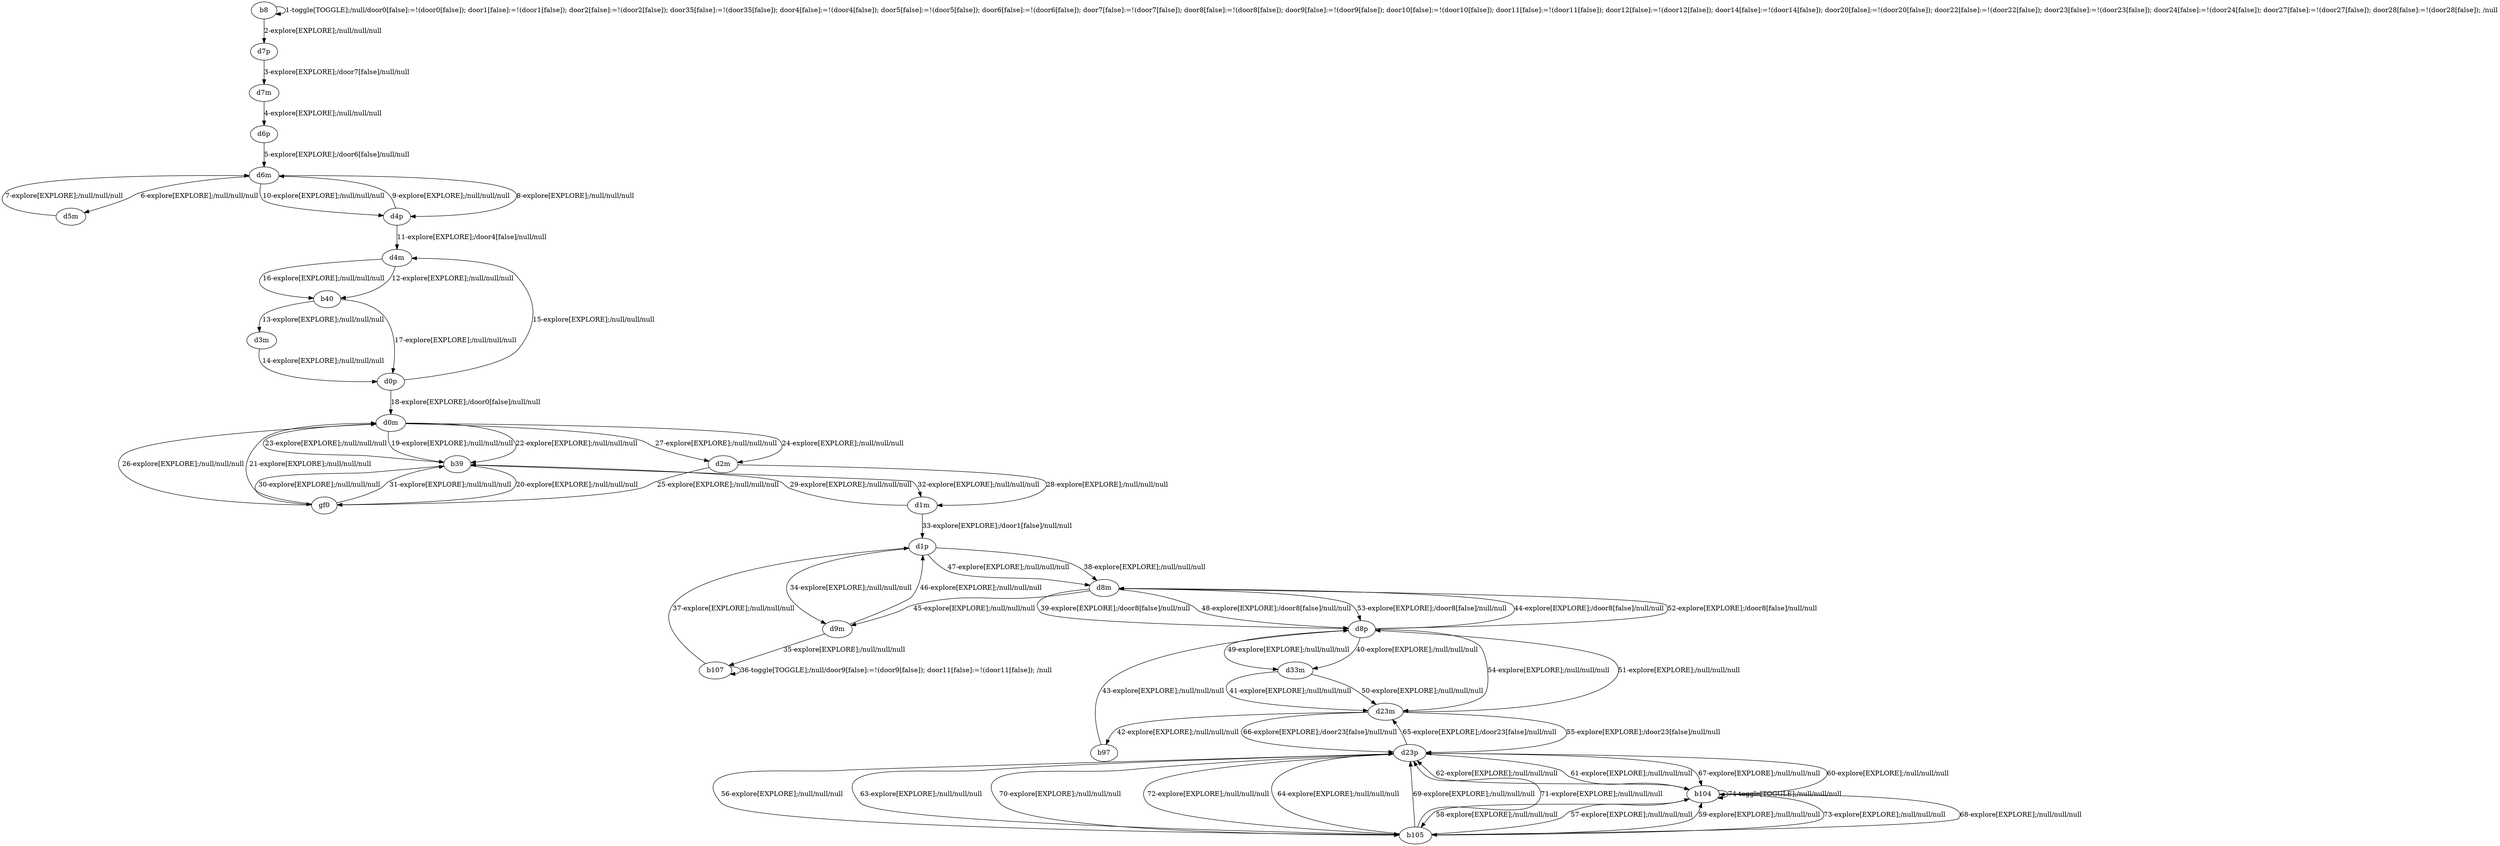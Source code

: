 # Total number of goals covered by this test: 1
# b104 --> b104

digraph g {
"b8" -> "b8" [label = "1-toggle[TOGGLE];/null/door0[false]:=!(door0[false]); door1[false]:=!(door1[false]); door2[false]:=!(door2[false]); door35[false]:=!(door35[false]); door4[false]:=!(door4[false]); door5[false]:=!(door5[false]); door6[false]:=!(door6[false]); door7[false]:=!(door7[false]); door8[false]:=!(door8[false]); door9[false]:=!(door9[false]); door10[false]:=!(door10[false]); door11[false]:=!(door11[false]); door12[false]:=!(door12[false]); door14[false]:=!(door14[false]); door20[false]:=!(door20[false]); door22[false]:=!(door22[false]); door23[false]:=!(door23[false]); door24[false]:=!(door24[false]); door27[false]:=!(door27[false]); door28[false]:=!(door28[false]); /null"];
"b8" -> "d7p" [label = "2-explore[EXPLORE];/null/null/null"];
"d7p" -> "d7m" [label = "3-explore[EXPLORE];/door7[false]/null/null"];
"d7m" -> "d6p" [label = "4-explore[EXPLORE];/null/null/null"];
"d6p" -> "d6m" [label = "5-explore[EXPLORE];/door6[false]/null/null"];
"d6m" -> "d5m" [label = "6-explore[EXPLORE];/null/null/null"];
"d5m" -> "d6m" [label = "7-explore[EXPLORE];/null/null/null"];
"d6m" -> "d4p" [label = "8-explore[EXPLORE];/null/null/null"];
"d4p" -> "d6m" [label = "9-explore[EXPLORE];/null/null/null"];
"d6m" -> "d4p" [label = "10-explore[EXPLORE];/null/null/null"];
"d4p" -> "d4m" [label = "11-explore[EXPLORE];/door4[false]/null/null"];
"d4m" -> "b40" [label = "12-explore[EXPLORE];/null/null/null"];
"b40" -> "d3m" [label = "13-explore[EXPLORE];/null/null/null"];
"d3m" -> "d0p" [label = "14-explore[EXPLORE];/null/null/null"];
"d0p" -> "d4m" [label = "15-explore[EXPLORE];/null/null/null"];
"d4m" -> "b40" [label = "16-explore[EXPLORE];/null/null/null"];
"b40" -> "d0p" [label = "17-explore[EXPLORE];/null/null/null"];
"d0p" -> "d0m" [label = "18-explore[EXPLORE];/door0[false]/null/null"];
"d0m" -> "b39" [label = "19-explore[EXPLORE];/null/null/null"];
"b39" -> "gf0" [label = "20-explore[EXPLORE];/null/null/null"];
"gf0" -> "d0m" [label = "21-explore[EXPLORE];/null/null/null"];
"d0m" -> "b39" [label = "22-explore[EXPLORE];/null/null/null"];
"b39" -> "d0m" [label = "23-explore[EXPLORE];/null/null/null"];
"d0m" -> "d2m" [label = "24-explore[EXPLORE];/null/null/null"];
"d2m" -> "gf0" [label = "25-explore[EXPLORE];/null/null/null"];
"gf0" -> "d0m" [label = "26-explore[EXPLORE];/null/null/null"];
"d0m" -> "d2m" [label = "27-explore[EXPLORE];/null/null/null"];
"d2m" -> "d1m" [label = "28-explore[EXPLORE];/null/null/null"];
"d1m" -> "b39" [label = "29-explore[EXPLORE];/null/null/null"];
"b39" -> "gf0" [label = "30-explore[EXPLORE];/null/null/null"];
"gf0" -> "b39" [label = "31-explore[EXPLORE];/null/null/null"];
"b39" -> "d1m" [label = "32-explore[EXPLORE];/null/null/null"];
"d1m" -> "d1p" [label = "33-explore[EXPLORE];/door1[false]/null/null"];
"d1p" -> "d9m" [label = "34-explore[EXPLORE];/null/null/null"];
"d9m" -> "b107" [label = "35-explore[EXPLORE];/null/null/null"];
"b107" -> "b107" [label = "36-toggle[TOGGLE];/null/door9[false]:=!(door9[false]); door11[false]:=!(door11[false]); /null"];
"b107" -> "d1p" [label = "37-explore[EXPLORE];/null/null/null"];
"d1p" -> "d8m" [label = "38-explore[EXPLORE];/null/null/null"];
"d8m" -> "d8p" [label = "39-explore[EXPLORE];/door8[false]/null/null"];
"d8p" -> "d33m" [label = "40-explore[EXPLORE];/null/null/null"];
"d33m" -> "d23m" [label = "41-explore[EXPLORE];/null/null/null"];
"d23m" -> "b97" [label = "42-explore[EXPLORE];/null/null/null"];
"b97" -> "d8p" [label = "43-explore[EXPLORE];/null/null/null"];
"d8p" -> "d8m" [label = "44-explore[EXPLORE];/door8[false]/null/null"];
"d8m" -> "d9m" [label = "45-explore[EXPLORE];/null/null/null"];
"d9m" -> "d1p" [label = "46-explore[EXPLORE];/null/null/null"];
"d1p" -> "d8m" [label = "47-explore[EXPLORE];/null/null/null"];
"d8m" -> "d8p" [label = "48-explore[EXPLORE];/door8[false]/null/null"];
"d8p" -> "d33m" [label = "49-explore[EXPLORE];/null/null/null"];
"d33m" -> "d23m" [label = "50-explore[EXPLORE];/null/null/null"];
"d23m" -> "d8p" [label = "51-explore[EXPLORE];/null/null/null"];
"d8p" -> "d8m" [label = "52-explore[EXPLORE];/door8[false]/null/null"];
"d8m" -> "d8p" [label = "53-explore[EXPLORE];/door8[false]/null/null"];
"d8p" -> "d23m" [label = "54-explore[EXPLORE];/null/null/null"];
"d23m" -> "d23p" [label = "55-explore[EXPLORE];/door23[false]/null/null"];
"d23p" -> "b105" [label = "56-explore[EXPLORE];/null/null/null"];
"b105" -> "b104" [label = "57-explore[EXPLORE];/null/null/null"];
"b104" -> "b105" [label = "58-explore[EXPLORE];/null/null/null"];
"b105" -> "b104" [label = "59-explore[EXPLORE];/null/null/null"];
"b104" -> "d23p" [label = "60-explore[EXPLORE];/null/null/null"];
"d23p" -> "b104" [label = "61-explore[EXPLORE];/null/null/null"];
"b104" -> "d23p" [label = "62-explore[EXPLORE];/null/null/null"];
"d23p" -> "b105" [label = "63-explore[EXPLORE];/null/null/null"];
"b105" -> "d23p" [label = "64-explore[EXPLORE];/null/null/null"];
"d23p" -> "d23m" [label = "65-explore[EXPLORE];/door23[false]/null/null"];
"d23m" -> "d23p" [label = "66-explore[EXPLORE];/door23[false]/null/null"];
"d23p" -> "b104" [label = "67-explore[EXPLORE];/null/null/null"];
"b104" -> "b105" [label = "68-explore[EXPLORE];/null/null/null"];
"b105" -> "d23p" [label = "69-explore[EXPLORE];/null/null/null"];
"d23p" -> "b105" [label = "70-explore[EXPLORE];/null/null/null"];
"b105" -> "d23p" [label = "71-explore[EXPLORE];/null/null/null"];
"d23p" -> "b105" [label = "72-explore[EXPLORE];/null/null/null"];
"b105" -> "b104" [label = "73-explore[EXPLORE];/null/null/null"];
"b104" -> "b104" [label = "74-toggle[TOGGLE];/null/null/null"];
}